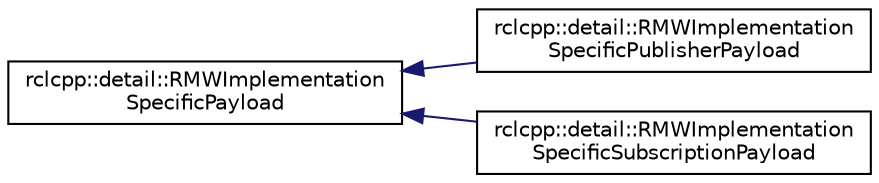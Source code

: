 digraph "Graphical Class Hierarchy"
{
  edge [fontname="Helvetica",fontsize="10",labelfontname="Helvetica",labelfontsize="10"];
  node [fontname="Helvetica",fontsize="10",shape=record];
  rankdir="LR";
  Node0 [label="rclcpp::detail::RMWImplementation\lSpecificPayload",height=0.2,width=0.4,color="black", fillcolor="white", style="filled",URL="$classrclcpp_1_1detail_1_1RMWImplementationSpecificPayload.html",tooltip="Mechanism for passing rmw implementation specific settings through the ROS interfaces. "];
  Node0 -> Node1 [dir="back",color="midnightblue",fontsize="10",style="solid",fontname="Helvetica"];
  Node1 [label="rclcpp::detail::RMWImplementation\lSpecificPublisherPayload",height=0.2,width=0.4,color="black", fillcolor="white", style="filled",URL="$classrclcpp_1_1detail_1_1RMWImplementationSpecificPublisherPayload.html"];
  Node0 -> Node2 [dir="back",color="midnightblue",fontsize="10",style="solid",fontname="Helvetica"];
  Node2 [label="rclcpp::detail::RMWImplementation\lSpecificSubscriptionPayload",height=0.2,width=0.4,color="black", fillcolor="white", style="filled",URL="$classrclcpp_1_1detail_1_1RMWImplementationSpecificSubscriptionPayload.html",tooltip="Subscription payload that may be rmw implementation specific. "];
}

